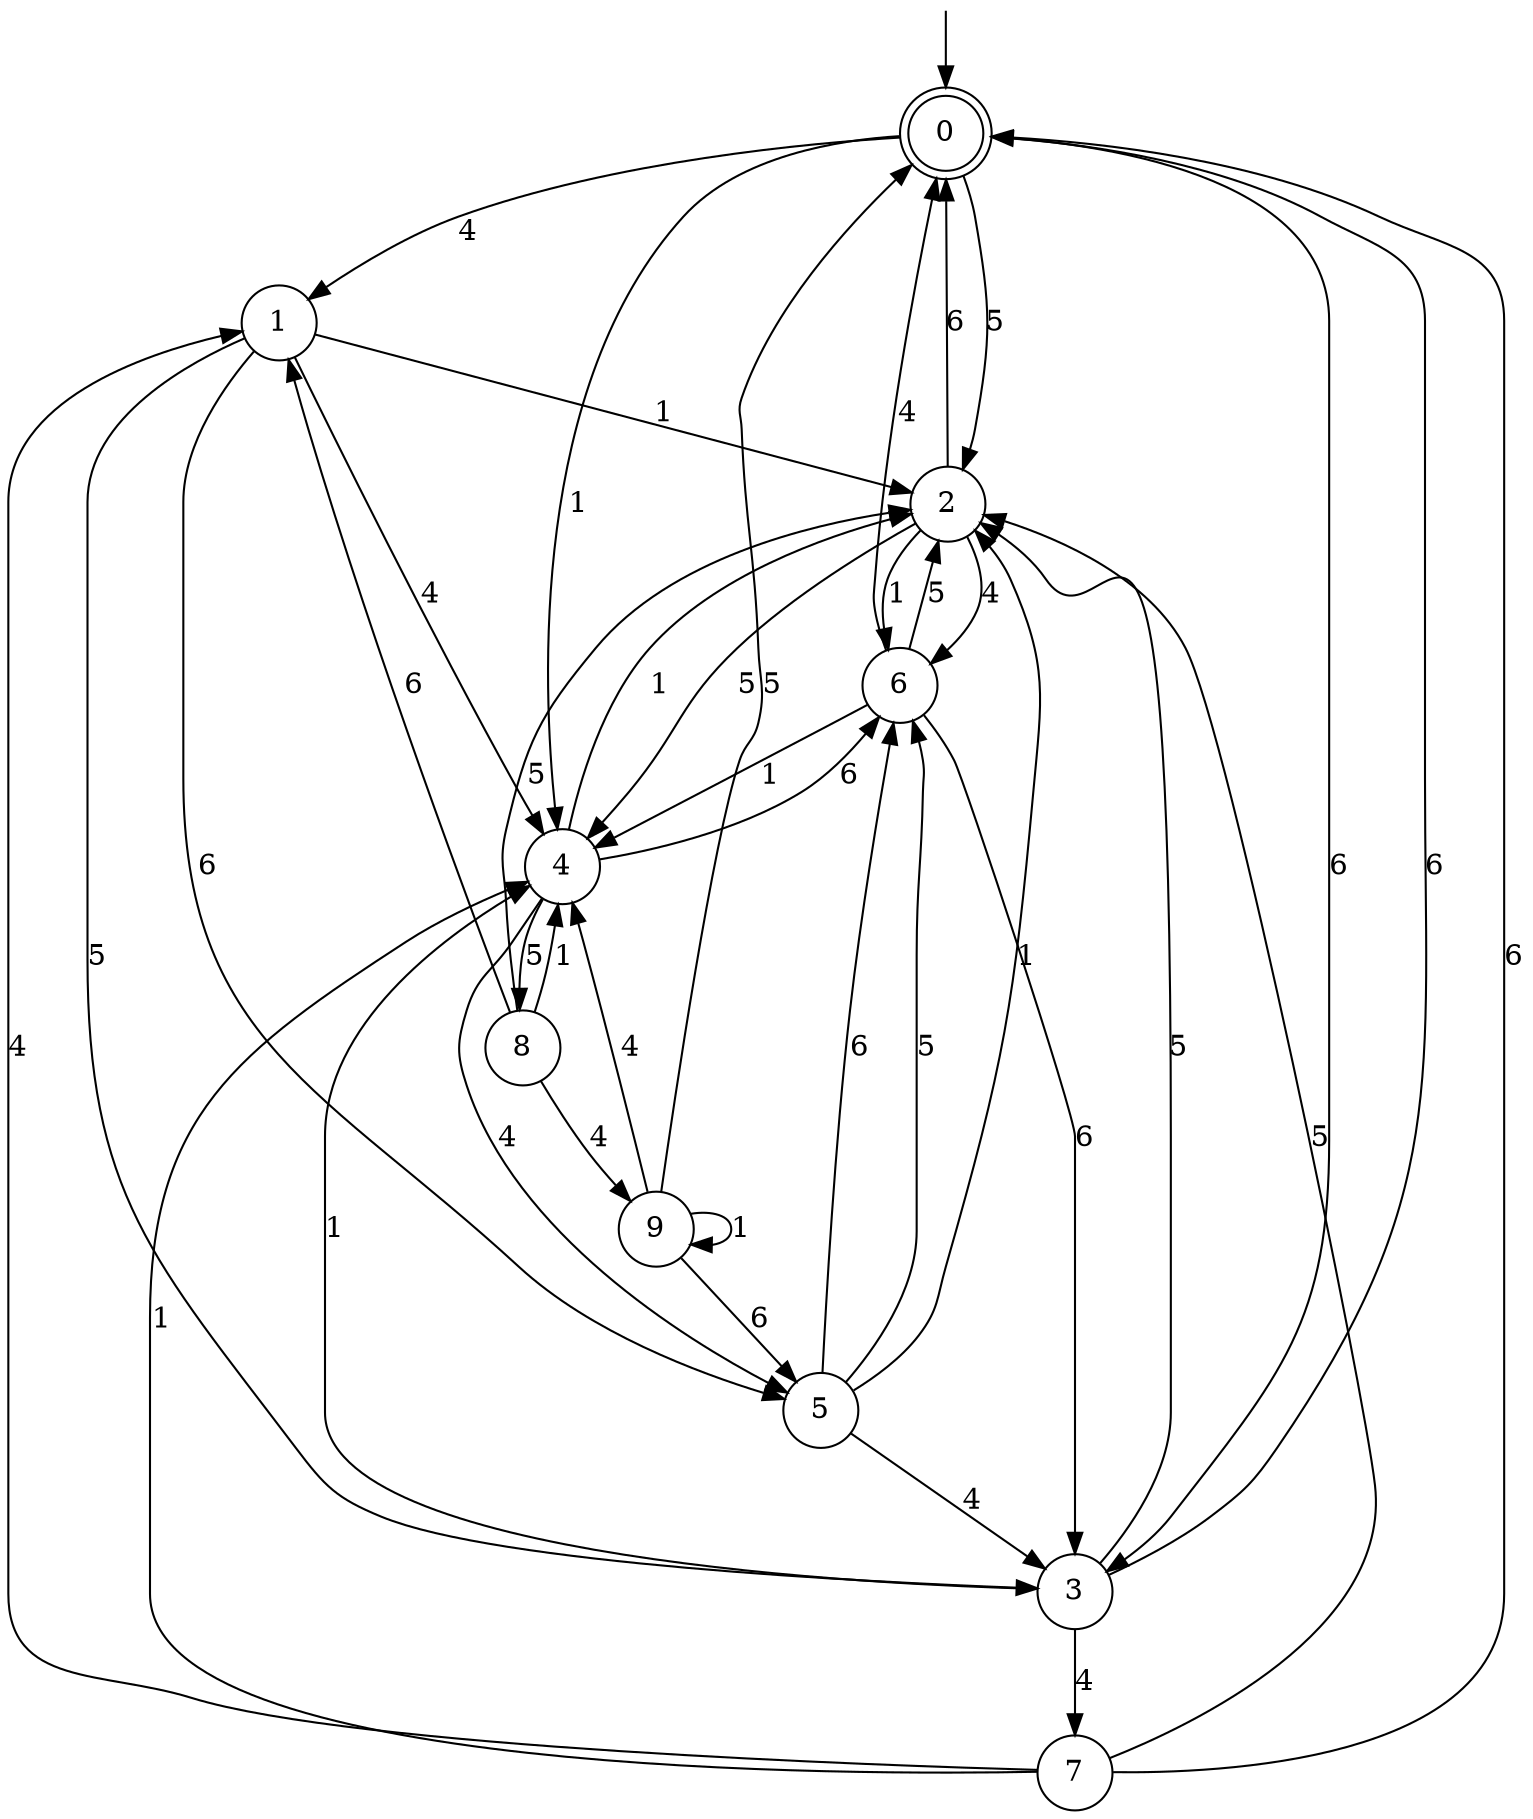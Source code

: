 digraph g {

	s0 [shape="doublecircle" label="0"];
	s1 [shape="circle" label="1"];
	s2 [shape="circle" label="2"];
	s3 [shape="circle" label="3"];
	s4 [shape="circle" label="4"];
	s5 [shape="circle" label="5"];
	s6 [shape="circle" label="6"];
	s7 [shape="circle" label="7"];
	s8 [shape="circle" label="8"];
	s9 [shape="circle" label="9"];
	s0 -> s1 [label="4"];
	s0 -> s2 [label="5"];
	s0 -> s3 [label="6"];
	s0 -> s4 [label="1"];
	s1 -> s4 [label="4"];
	s1 -> s3 [label="5"];
	s1 -> s5 [label="6"];
	s1 -> s2 [label="1"];
	s2 -> s6 [label="4"];
	s2 -> s4 [label="5"];
	s2 -> s0 [label="6"];
	s2 -> s6 [label="1"];
	s3 -> s7 [label="4"];
	s3 -> s2 [label="5"];
	s3 -> s0 [label="6"];
	s3 -> s4 [label="1"];
	s4 -> s5 [label="4"];
	s4 -> s8 [label="5"];
	s4 -> s6 [label="6"];
	s4 -> s2 [label="1"];
	s5 -> s3 [label="4"];
	s5 -> s6 [label="5"];
	s5 -> s6 [label="6"];
	s5 -> s2 [label="1"];
	s6 -> s0 [label="4"];
	s6 -> s2 [label="5"];
	s6 -> s3 [label="6"];
	s6 -> s4 [label="1"];
	s7 -> s1 [label="4"];
	s7 -> s2 [label="5"];
	s7 -> s0 [label="6"];
	s7 -> s4 [label="1"];
	s8 -> s9 [label="4"];
	s8 -> s2 [label="5"];
	s8 -> s1 [label="6"];
	s8 -> s4 [label="1"];
	s9 -> s4 [label="4"];
	s9 -> s0 [label="5"];
	s9 -> s5 [label="6"];
	s9 -> s9 [label="1"];

__start0 [label="" shape="none" width="0" height="0"];
__start0 -> s0;

}

